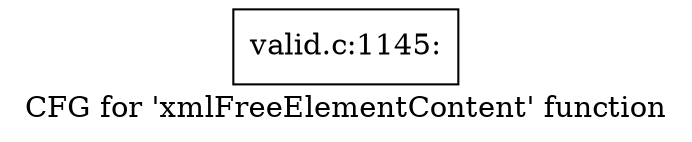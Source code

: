 digraph "CFG for 'xmlFreeElementContent' function" {
	label="CFG for 'xmlFreeElementContent' function";

	Node0x4f0c500 [shape=record,label="{valid.c:1145:}"];
}
